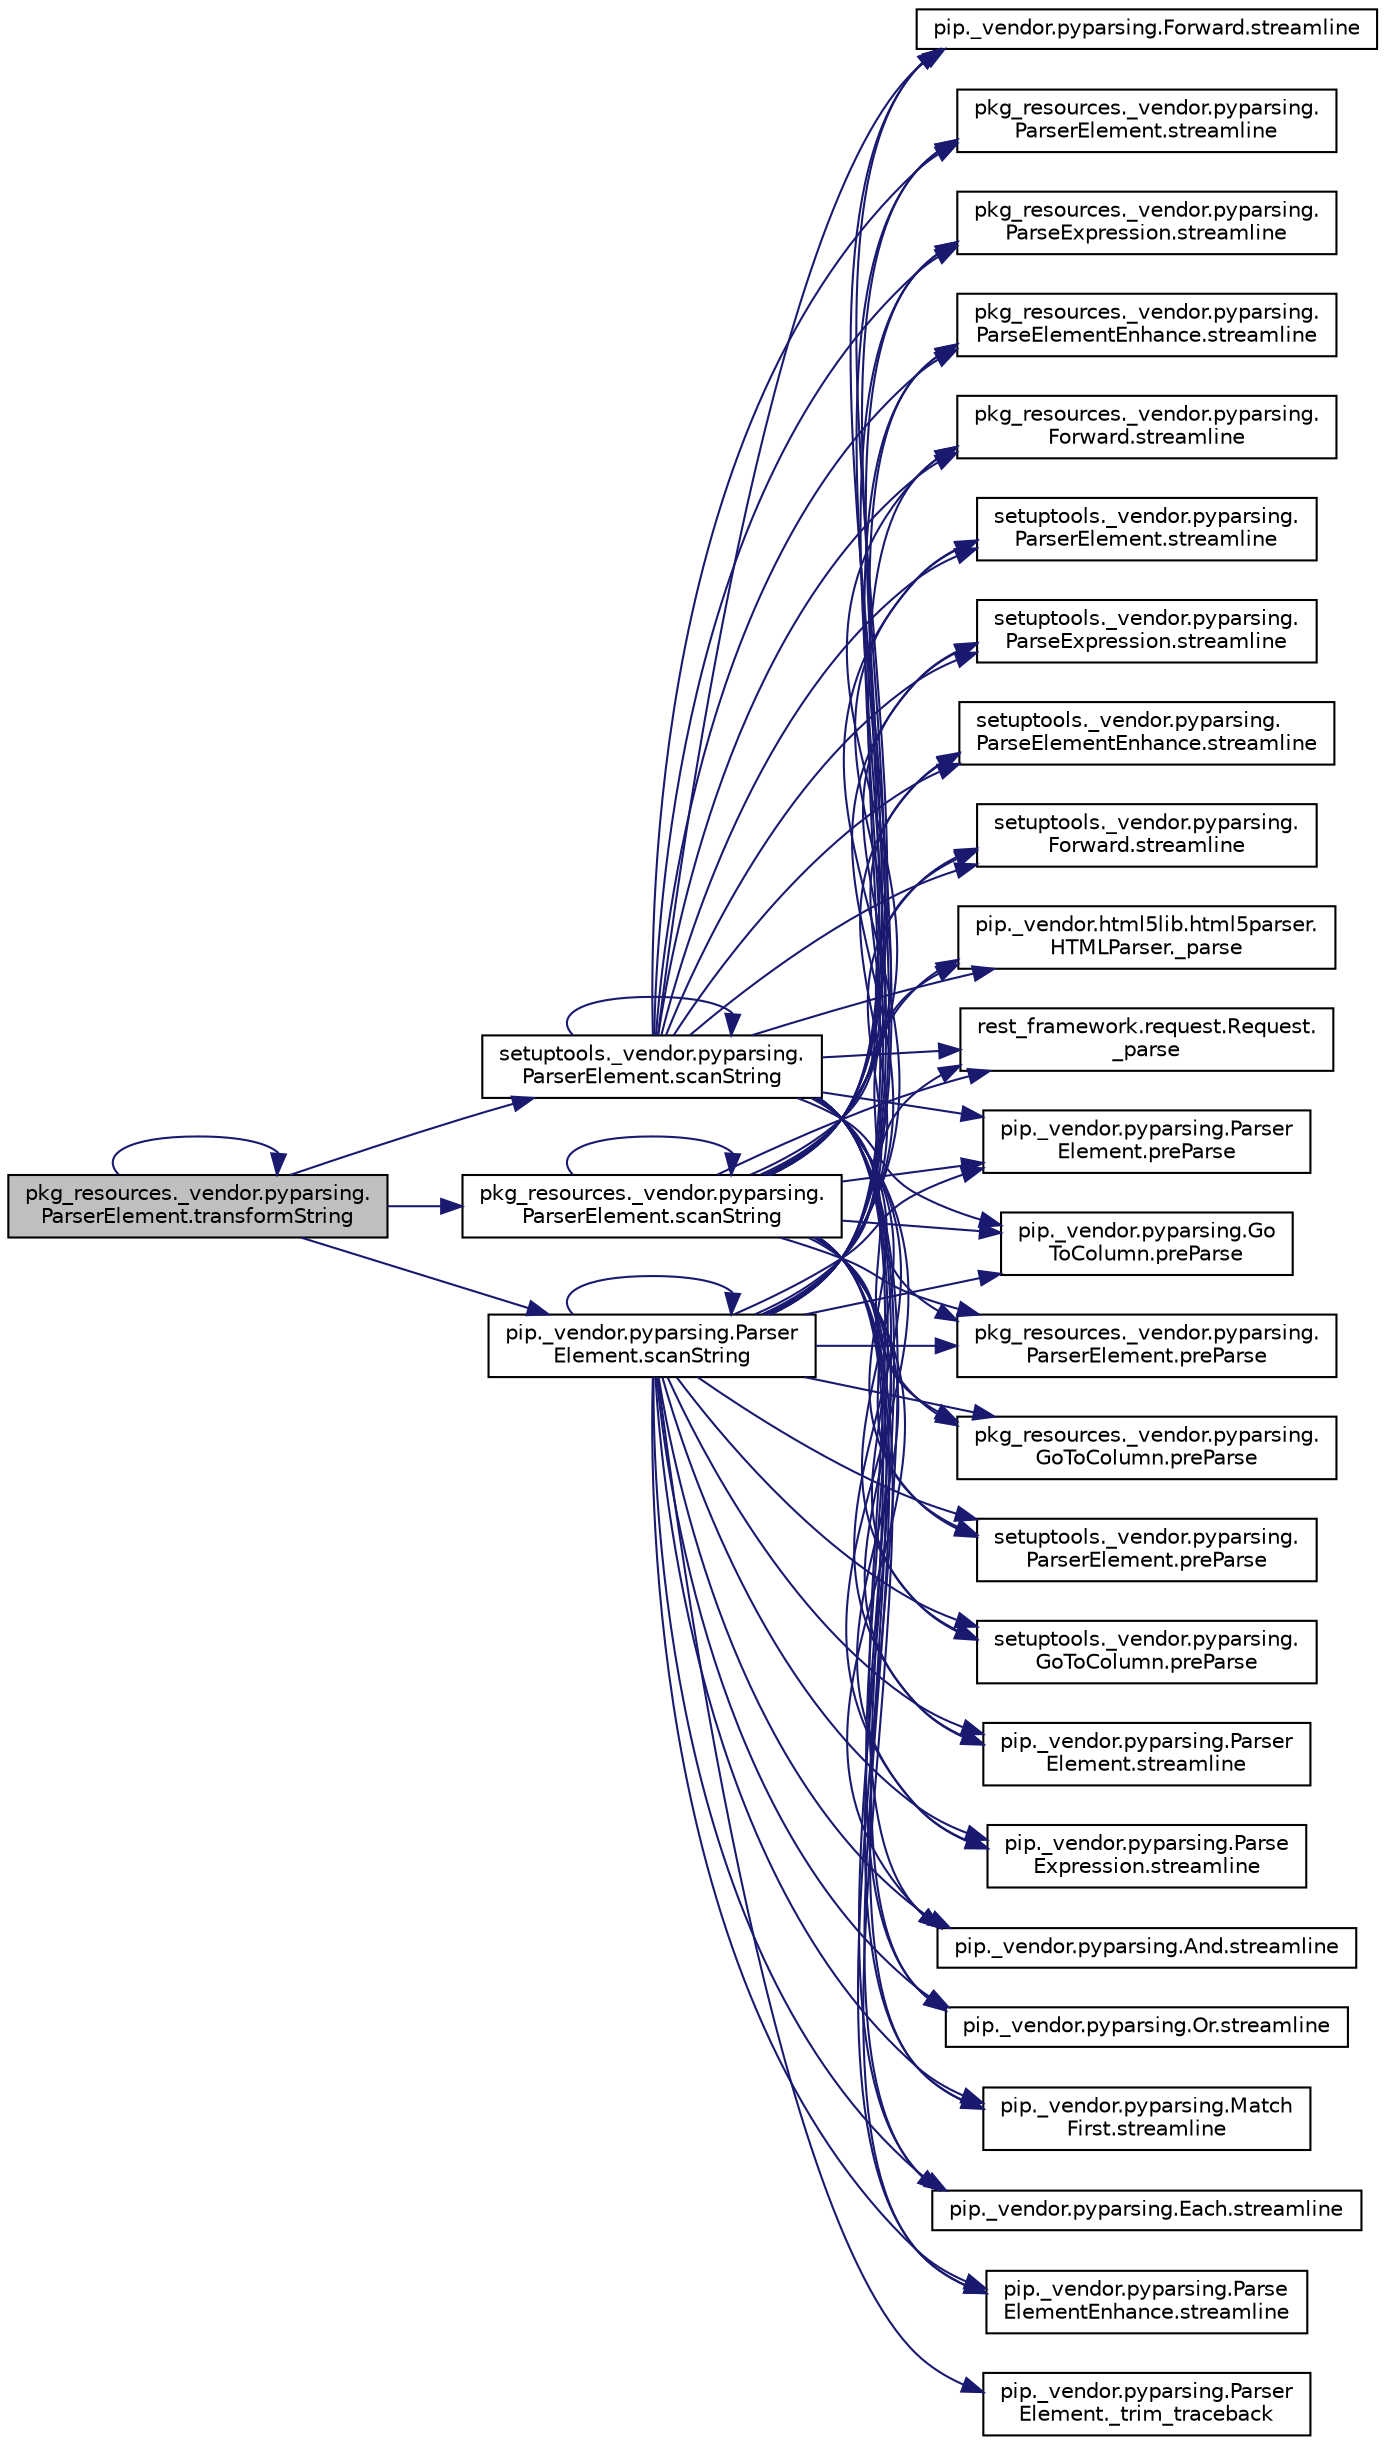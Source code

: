digraph "pkg_resources._vendor.pyparsing.ParserElement.transformString"
{
 // LATEX_PDF_SIZE
  edge [fontname="Helvetica",fontsize="10",labelfontname="Helvetica",labelfontsize="10"];
  node [fontname="Helvetica",fontsize="10",shape=record];
  rankdir="LR";
  Node1 [label="pkg_resources._vendor.pyparsing.\lParserElement.transformString",height=0.2,width=0.4,color="black", fillcolor="grey75", style="filled", fontcolor="black",tooltip=" "];
  Node1 -> Node2 [color="midnightblue",fontsize="10",style="solid",fontname="Helvetica"];
  Node2 [label="pip._vendor.pyparsing.Parser\lElement.scanString",height=0.2,width=0.4,color="black", fillcolor="white", style="filled",URL="$df/d7f/classpip_1_1__vendor_1_1pyparsing_1_1_parser_element.html#aa5daff52b40d5b79a6402005f48e942f",tooltip=" "];
  Node2 -> Node3 [color="midnightblue",fontsize="10",style="solid",fontname="Helvetica"];
  Node3 [label="pip._vendor.html5lib.html5parser.\lHTMLParser._parse",height=0.2,width=0.4,color="black", fillcolor="white", style="filled",URL="$dd/dcc/classpip_1_1__vendor_1_1html5lib_1_1html5parser_1_1_h_t_m_l_parser.html#a315af403cb7101a41bcc6e96446b467f",tooltip=" "];
  Node2 -> Node4 [color="midnightblue",fontsize="10",style="solid",fontname="Helvetica"];
  Node4 [label="rest_framework.request.Request.\l_parse",height=0.2,width=0.4,color="black", fillcolor="white", style="filled",URL="$d9/d48/classrest__framework_1_1request_1_1_request.html#a2e31a8585127f7c68f000c9485499c5f",tooltip=" "];
  Node2 -> Node5 [color="midnightblue",fontsize="10",style="solid",fontname="Helvetica"];
  Node5 [label="pip._vendor.pyparsing.Parser\lElement._trim_traceback",height=0.2,width=0.4,color="black", fillcolor="white", style="filled",URL="$df/d7f/classpip_1_1__vendor_1_1pyparsing_1_1_parser_element.html#a5ce499657d769e2fbd59c4a47c3dc5d5",tooltip=" "];
  Node2 -> Node6 [color="midnightblue",fontsize="10",style="solid",fontname="Helvetica"];
  Node6 [label="pip._vendor.pyparsing.Parser\lElement.preParse",height=0.2,width=0.4,color="black", fillcolor="white", style="filled",URL="$df/d7f/classpip_1_1__vendor_1_1pyparsing_1_1_parser_element.html#a34d0267785f41e654e901648baab7649",tooltip=" "];
  Node2 -> Node7 [color="midnightblue",fontsize="10",style="solid",fontname="Helvetica"];
  Node7 [label="pip._vendor.pyparsing.Go\lToColumn.preParse",height=0.2,width=0.4,color="black", fillcolor="white", style="filled",URL="$dc/d7c/classpip_1_1__vendor_1_1pyparsing_1_1_go_to_column.html#afe6ab3f4f54d26779663e48b01b0680c",tooltip=" "];
  Node2 -> Node8 [color="midnightblue",fontsize="10",style="solid",fontname="Helvetica"];
  Node8 [label="pkg_resources._vendor.pyparsing.\lParserElement.preParse",height=0.2,width=0.4,color="black", fillcolor="white", style="filled",URL="$de/df0/classpkg__resources_1_1__vendor_1_1pyparsing_1_1_parser_element.html#a15edef53df0616117f456d035181f3b1",tooltip=" "];
  Node2 -> Node9 [color="midnightblue",fontsize="10",style="solid",fontname="Helvetica"];
  Node9 [label="pkg_resources._vendor.pyparsing.\lGoToColumn.preParse",height=0.2,width=0.4,color="black", fillcolor="white", style="filled",URL="$d0/d6c/classpkg__resources_1_1__vendor_1_1pyparsing_1_1_go_to_column.html#abcd0917652e6776658421fed551615e6",tooltip=" "];
  Node2 -> Node10 [color="midnightblue",fontsize="10",style="solid",fontname="Helvetica"];
  Node10 [label="setuptools._vendor.pyparsing.\lParserElement.preParse",height=0.2,width=0.4,color="black", fillcolor="white", style="filled",URL="$d9/d25/classsetuptools_1_1__vendor_1_1pyparsing_1_1_parser_element.html#a57915fb94be663017a485d39ebfa08eb",tooltip=" "];
  Node2 -> Node11 [color="midnightblue",fontsize="10",style="solid",fontname="Helvetica"];
  Node11 [label="setuptools._vendor.pyparsing.\lGoToColumn.preParse",height=0.2,width=0.4,color="black", fillcolor="white", style="filled",URL="$d7/dc5/classsetuptools_1_1__vendor_1_1pyparsing_1_1_go_to_column.html#aaad80f703431014740cde9a81e8c429b",tooltip=" "];
  Node2 -> Node2 [color="midnightblue",fontsize="10",style="solid",fontname="Helvetica"];
  Node2 -> Node12 [color="midnightblue",fontsize="10",style="solid",fontname="Helvetica"];
  Node12 [label="pip._vendor.pyparsing.Parser\lElement.streamline",height=0.2,width=0.4,color="black", fillcolor="white", style="filled",URL="$df/d7f/classpip_1_1__vendor_1_1pyparsing_1_1_parser_element.html#a976b8a0a7a90121bc3969dd280dab3d0",tooltip=" "];
  Node2 -> Node13 [color="midnightblue",fontsize="10",style="solid",fontname="Helvetica"];
  Node13 [label="pip._vendor.pyparsing.Parse\lExpression.streamline",height=0.2,width=0.4,color="black", fillcolor="white", style="filled",URL="$d3/d90/classpip_1_1__vendor_1_1pyparsing_1_1_parse_expression.html#a9ffaae514445b9770cadd3f1605e59a3",tooltip=" "];
  Node2 -> Node14 [color="midnightblue",fontsize="10",style="solid",fontname="Helvetica"];
  Node14 [label="pip._vendor.pyparsing.And.streamline",height=0.2,width=0.4,color="black", fillcolor="white", style="filled",URL="$d7/d75/classpip_1_1__vendor_1_1pyparsing_1_1_and.html#abe50611492ed4fc35014a4ac621814b1",tooltip=" "];
  Node2 -> Node15 [color="midnightblue",fontsize="10",style="solid",fontname="Helvetica"];
  Node15 [label="pip._vendor.pyparsing.Or.streamline",height=0.2,width=0.4,color="black", fillcolor="white", style="filled",URL="$dd/d35/classpip_1_1__vendor_1_1pyparsing_1_1_or.html#a51a8f5f7132da9c0b90fe99a8196fb55",tooltip=" "];
  Node2 -> Node16 [color="midnightblue",fontsize="10",style="solid",fontname="Helvetica"];
  Node16 [label="pip._vendor.pyparsing.Match\lFirst.streamline",height=0.2,width=0.4,color="black", fillcolor="white", style="filled",URL="$d6/d76/classpip_1_1__vendor_1_1pyparsing_1_1_match_first.html#adacb8bdc39a85e156e6af2da27ce79ce",tooltip=" "];
  Node2 -> Node17 [color="midnightblue",fontsize="10",style="solid",fontname="Helvetica"];
  Node17 [label="pip._vendor.pyparsing.Each.streamline",height=0.2,width=0.4,color="black", fillcolor="white", style="filled",URL="$df/dd5/classpip_1_1__vendor_1_1pyparsing_1_1_each.html#a29b29c0eeae210d9718e4c2d04877bbe",tooltip=" "];
  Node2 -> Node18 [color="midnightblue",fontsize="10",style="solid",fontname="Helvetica"];
  Node18 [label="pip._vendor.pyparsing.Parse\lElementEnhance.streamline",height=0.2,width=0.4,color="black", fillcolor="white", style="filled",URL="$da/df0/classpip_1_1__vendor_1_1pyparsing_1_1_parse_element_enhance.html#ae59a6cc63aef14a91fa5d13798f330e5",tooltip=" "];
  Node2 -> Node19 [color="midnightblue",fontsize="10",style="solid",fontname="Helvetica"];
  Node19 [label="pip._vendor.pyparsing.Forward.streamline",height=0.2,width=0.4,color="black", fillcolor="white", style="filled",URL="$de/dd9/classpip_1_1__vendor_1_1pyparsing_1_1_forward.html#ae54b9bd49543a2cbfafbeb0a4dea22ed",tooltip=" "];
  Node2 -> Node20 [color="midnightblue",fontsize="10",style="solid",fontname="Helvetica"];
  Node20 [label="pkg_resources._vendor.pyparsing.\lParserElement.streamline",height=0.2,width=0.4,color="black", fillcolor="white", style="filled",URL="$de/df0/classpkg__resources_1_1__vendor_1_1pyparsing_1_1_parser_element.html#adf958ac597bae4beb3a1c91a638f807f",tooltip=" "];
  Node2 -> Node21 [color="midnightblue",fontsize="10",style="solid",fontname="Helvetica"];
  Node21 [label="pkg_resources._vendor.pyparsing.\lParseExpression.streamline",height=0.2,width=0.4,color="black", fillcolor="white", style="filled",URL="$d4/d3a/classpkg__resources_1_1__vendor_1_1pyparsing_1_1_parse_expression.html#aa064e6efeb35ac7a1d386a9ac23a6f17",tooltip=" "];
  Node2 -> Node22 [color="midnightblue",fontsize="10",style="solid",fontname="Helvetica"];
  Node22 [label="pkg_resources._vendor.pyparsing.\lParseElementEnhance.streamline",height=0.2,width=0.4,color="black", fillcolor="white", style="filled",URL="$d4/d4b/classpkg__resources_1_1__vendor_1_1pyparsing_1_1_parse_element_enhance.html#acb7eb731caefeb38fd3d56f9488ca85d",tooltip=" "];
  Node2 -> Node23 [color="midnightblue",fontsize="10",style="solid",fontname="Helvetica"];
  Node23 [label="pkg_resources._vendor.pyparsing.\lForward.streamline",height=0.2,width=0.4,color="black", fillcolor="white", style="filled",URL="$da/d8a/classpkg__resources_1_1__vendor_1_1pyparsing_1_1_forward.html#ac3e42316a8c2f4c5f4d037de26cfc168",tooltip=" "];
  Node2 -> Node24 [color="midnightblue",fontsize="10",style="solid",fontname="Helvetica"];
  Node24 [label="setuptools._vendor.pyparsing.\lParserElement.streamline",height=0.2,width=0.4,color="black", fillcolor="white", style="filled",URL="$d9/d25/classsetuptools_1_1__vendor_1_1pyparsing_1_1_parser_element.html#ac6937508ff09119b5bd3b6d7b6711845",tooltip=" "];
  Node2 -> Node25 [color="midnightblue",fontsize="10",style="solid",fontname="Helvetica"];
  Node25 [label="setuptools._vendor.pyparsing.\lParseExpression.streamline",height=0.2,width=0.4,color="black", fillcolor="white", style="filled",URL="$d5/d4b/classsetuptools_1_1__vendor_1_1pyparsing_1_1_parse_expression.html#a268ecaecb08a2528c6bcb976e4ea7070",tooltip=" "];
  Node2 -> Node26 [color="midnightblue",fontsize="10",style="solid",fontname="Helvetica"];
  Node26 [label="setuptools._vendor.pyparsing.\lParseElementEnhance.streamline",height=0.2,width=0.4,color="black", fillcolor="white", style="filled",URL="$d2/daf/classsetuptools_1_1__vendor_1_1pyparsing_1_1_parse_element_enhance.html#a1db9880ce466b1acb3a78e4c11cd82b6",tooltip=" "];
  Node2 -> Node27 [color="midnightblue",fontsize="10",style="solid",fontname="Helvetica"];
  Node27 [label="setuptools._vendor.pyparsing.\lForward.streamline",height=0.2,width=0.4,color="black", fillcolor="white", style="filled",URL="$d2/ddc/classsetuptools_1_1__vendor_1_1pyparsing_1_1_forward.html#a00d14430e293df09f285d039810e9df8",tooltip=" "];
  Node1 -> Node28 [color="midnightblue",fontsize="10",style="solid",fontname="Helvetica"];
  Node28 [label="pkg_resources._vendor.pyparsing.\lParserElement.scanString",height=0.2,width=0.4,color="black", fillcolor="white", style="filled",URL="$de/df0/classpkg__resources_1_1__vendor_1_1pyparsing_1_1_parser_element.html#a7e7fdf9660796750819d13908cf34edb",tooltip=" "];
  Node28 -> Node3 [color="midnightblue",fontsize="10",style="solid",fontname="Helvetica"];
  Node28 -> Node4 [color="midnightblue",fontsize="10",style="solid",fontname="Helvetica"];
  Node28 -> Node6 [color="midnightblue",fontsize="10",style="solid",fontname="Helvetica"];
  Node28 -> Node7 [color="midnightblue",fontsize="10",style="solid",fontname="Helvetica"];
  Node28 -> Node8 [color="midnightblue",fontsize="10",style="solid",fontname="Helvetica"];
  Node28 -> Node9 [color="midnightblue",fontsize="10",style="solid",fontname="Helvetica"];
  Node28 -> Node10 [color="midnightblue",fontsize="10",style="solid",fontname="Helvetica"];
  Node28 -> Node11 [color="midnightblue",fontsize="10",style="solid",fontname="Helvetica"];
  Node28 -> Node28 [color="midnightblue",fontsize="10",style="solid",fontname="Helvetica"];
  Node28 -> Node12 [color="midnightblue",fontsize="10",style="solid",fontname="Helvetica"];
  Node28 -> Node13 [color="midnightblue",fontsize="10",style="solid",fontname="Helvetica"];
  Node28 -> Node14 [color="midnightblue",fontsize="10",style="solid",fontname="Helvetica"];
  Node28 -> Node15 [color="midnightblue",fontsize="10",style="solid",fontname="Helvetica"];
  Node28 -> Node16 [color="midnightblue",fontsize="10",style="solid",fontname="Helvetica"];
  Node28 -> Node17 [color="midnightblue",fontsize="10",style="solid",fontname="Helvetica"];
  Node28 -> Node18 [color="midnightblue",fontsize="10",style="solid",fontname="Helvetica"];
  Node28 -> Node19 [color="midnightblue",fontsize="10",style="solid",fontname="Helvetica"];
  Node28 -> Node20 [color="midnightblue",fontsize="10",style="solid",fontname="Helvetica"];
  Node28 -> Node21 [color="midnightblue",fontsize="10",style="solid",fontname="Helvetica"];
  Node28 -> Node22 [color="midnightblue",fontsize="10",style="solid",fontname="Helvetica"];
  Node28 -> Node23 [color="midnightblue",fontsize="10",style="solid",fontname="Helvetica"];
  Node28 -> Node24 [color="midnightblue",fontsize="10",style="solid",fontname="Helvetica"];
  Node28 -> Node25 [color="midnightblue",fontsize="10",style="solid",fontname="Helvetica"];
  Node28 -> Node26 [color="midnightblue",fontsize="10",style="solid",fontname="Helvetica"];
  Node28 -> Node27 [color="midnightblue",fontsize="10",style="solid",fontname="Helvetica"];
  Node1 -> Node29 [color="midnightblue",fontsize="10",style="solid",fontname="Helvetica"];
  Node29 [label="setuptools._vendor.pyparsing.\lParserElement.scanString",height=0.2,width=0.4,color="black", fillcolor="white", style="filled",URL="$d9/d25/classsetuptools_1_1__vendor_1_1pyparsing_1_1_parser_element.html#a119bfc59496f168ee6d19cf781d83103",tooltip=" "];
  Node29 -> Node4 [color="midnightblue",fontsize="10",style="solid",fontname="Helvetica"];
  Node29 -> Node3 [color="midnightblue",fontsize="10",style="solid",fontname="Helvetica"];
  Node29 -> Node6 [color="midnightblue",fontsize="10",style="solid",fontname="Helvetica"];
  Node29 -> Node7 [color="midnightblue",fontsize="10",style="solid",fontname="Helvetica"];
  Node29 -> Node8 [color="midnightblue",fontsize="10",style="solid",fontname="Helvetica"];
  Node29 -> Node9 [color="midnightblue",fontsize="10",style="solid",fontname="Helvetica"];
  Node29 -> Node10 [color="midnightblue",fontsize="10",style="solid",fontname="Helvetica"];
  Node29 -> Node11 [color="midnightblue",fontsize="10",style="solid",fontname="Helvetica"];
  Node29 -> Node29 [color="midnightblue",fontsize="10",style="solid",fontname="Helvetica"];
  Node29 -> Node12 [color="midnightblue",fontsize="10",style="solid",fontname="Helvetica"];
  Node29 -> Node13 [color="midnightblue",fontsize="10",style="solid",fontname="Helvetica"];
  Node29 -> Node14 [color="midnightblue",fontsize="10",style="solid",fontname="Helvetica"];
  Node29 -> Node15 [color="midnightblue",fontsize="10",style="solid",fontname="Helvetica"];
  Node29 -> Node16 [color="midnightblue",fontsize="10",style="solid",fontname="Helvetica"];
  Node29 -> Node17 [color="midnightblue",fontsize="10",style="solid",fontname="Helvetica"];
  Node29 -> Node18 [color="midnightblue",fontsize="10",style="solid",fontname="Helvetica"];
  Node29 -> Node19 [color="midnightblue",fontsize="10",style="solid",fontname="Helvetica"];
  Node29 -> Node20 [color="midnightblue",fontsize="10",style="solid",fontname="Helvetica"];
  Node29 -> Node21 [color="midnightblue",fontsize="10",style="solid",fontname="Helvetica"];
  Node29 -> Node22 [color="midnightblue",fontsize="10",style="solid",fontname="Helvetica"];
  Node29 -> Node23 [color="midnightblue",fontsize="10",style="solid",fontname="Helvetica"];
  Node29 -> Node24 [color="midnightblue",fontsize="10",style="solid",fontname="Helvetica"];
  Node29 -> Node25 [color="midnightblue",fontsize="10",style="solid",fontname="Helvetica"];
  Node29 -> Node26 [color="midnightblue",fontsize="10",style="solid",fontname="Helvetica"];
  Node29 -> Node27 [color="midnightblue",fontsize="10",style="solid",fontname="Helvetica"];
  Node1 -> Node1 [color="midnightblue",fontsize="10",style="solid",fontname="Helvetica"];
}
